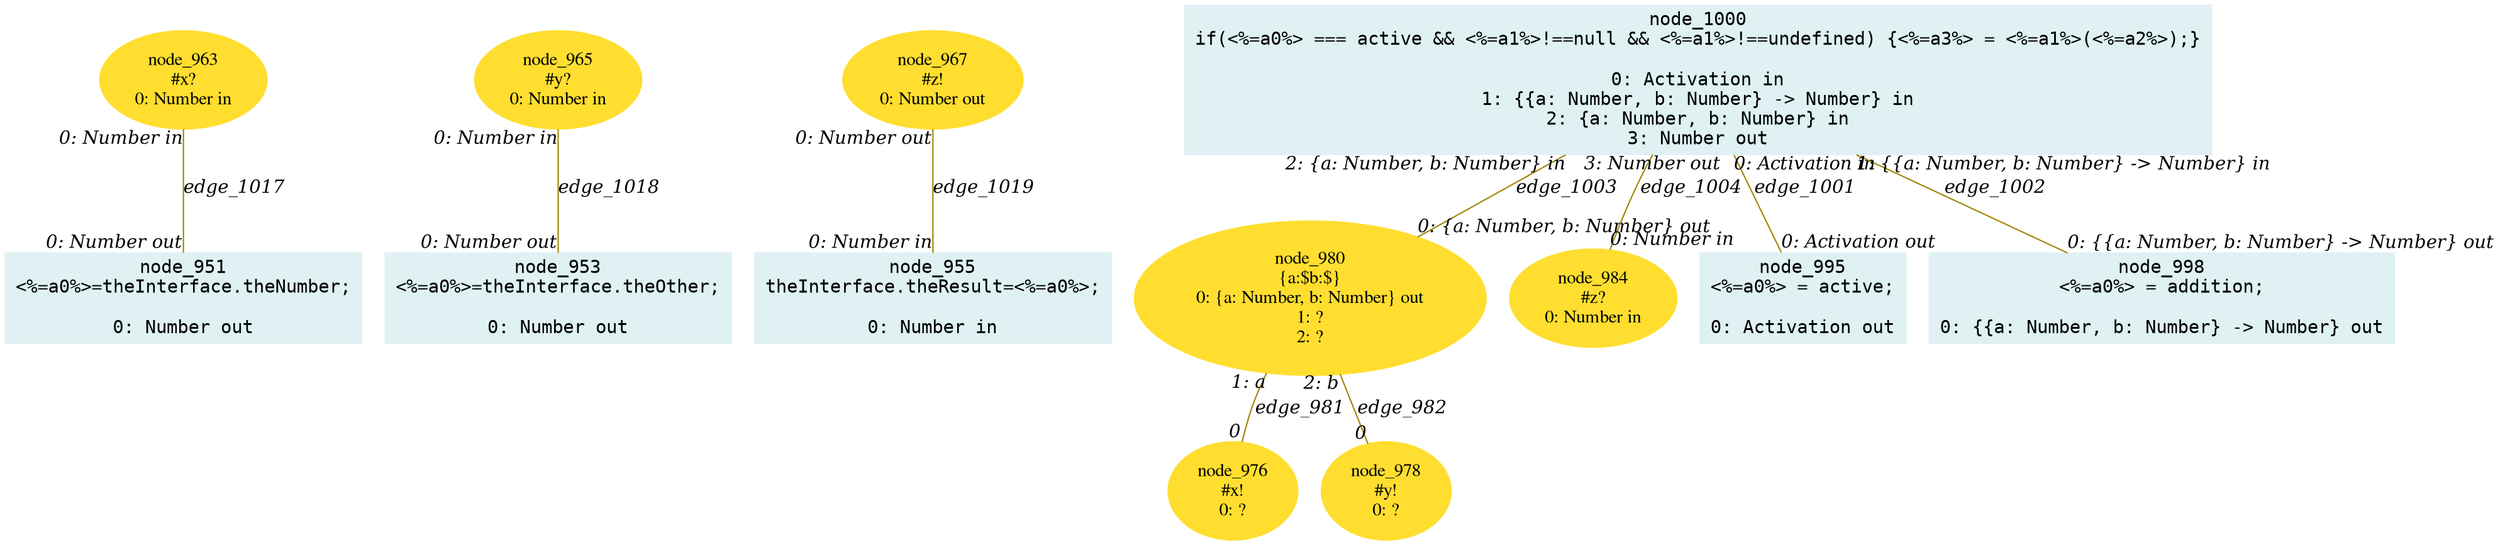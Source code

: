 digraph g{node_951 [shape="box", style="filled", color="#dff1f2", fontname="Courier", label="node_951
<%=a0%>=theInterface.theNumber;

0: Number out" ]
node_953 [shape="box", style="filled", color="#dff1f2", fontname="Courier", label="node_953
<%=a0%>=theInterface.theOther;

0: Number out" ]
node_955 [shape="box", style="filled", color="#dff1f2", fontname="Courier", label="node_955
theInterface.theResult=<%=a0%>;

0: Number in" ]
node_963 [shape="ellipse", style="filled", color="#ffde2f", fontname="Times", label="node_963
#x?
0: Number in" ]
node_965 [shape="ellipse", style="filled", color="#ffde2f", fontname="Times", label="node_965
#y?
0: Number in" ]
node_967 [shape="ellipse", style="filled", color="#ffde2f", fontname="Times", label="node_967
#z!
0: Number out" ]
node_976 [shape="ellipse", style="filled", color="#ffde2f", fontname="Times", label="node_976
#x!
0: ?" ]
node_978 [shape="ellipse", style="filled", color="#ffde2f", fontname="Times", label="node_978
#y!
0: ?" ]
node_980 [shape="ellipse", style="filled", color="#ffde2f", fontname="Times", label="node_980
{a:$b:$}
0: {a: Number, b: Number} out
1: ?
2: ?" ]
node_984 [shape="ellipse", style="filled", color="#ffde2f", fontname="Times", label="node_984
#z?
0: Number in" ]
node_995 [shape="box", style="filled", color="#dff1f2", fontname="Courier", label="node_995
<%=a0%> = active;

0: Activation out" ]
node_998 [shape="box", style="filled", color="#dff1f2", fontname="Courier", label="node_998
<%=a0%> = addition;

0: {{a: Number, b: Number} -> Number} out" ]
node_1000 [shape="box", style="filled", color="#dff1f2", fontname="Courier", label="node_1000
if(<%=a0%> === active && <%=a1%>!==null && <%=a1%>!==undefined) {<%=a3%> = <%=a1%>(<%=a2%>);}

0: Activation in
1: {{a: Number, b: Number} -> Number} in
2: {a: Number, b: Number} in
3: Number out" ]
node_980 -> node_976 [dir=none, arrowHead=none, fontname="Times-Italic", arrowsize=1, color="#9d8400", label="edge_981",  headlabel="0", taillabel="1: a" ]
node_980 -> node_978 [dir=none, arrowHead=none, fontname="Times-Italic", arrowsize=1, color="#9d8400", label="edge_982",  headlabel="0", taillabel="2: b" ]
node_1000 -> node_995 [dir=none, arrowHead=none, fontname="Times-Italic", arrowsize=1, color="#9d8400", label="edge_1001",  headlabel="0: Activation out", taillabel="0: Activation in" ]
node_1000 -> node_998 [dir=none, arrowHead=none, fontname="Times-Italic", arrowsize=1, color="#9d8400", label="edge_1002",  headlabel="0: {{a: Number, b: Number} -> Number} out", taillabel="1: {{a: Number, b: Number} -> Number} in" ]
node_1000 -> node_980 [dir=none, arrowHead=none, fontname="Times-Italic", arrowsize=1, color="#9d8400", label="edge_1003",  headlabel="0: {a: Number, b: Number} out", taillabel="2: {a: Number, b: Number} in" ]
node_1000 -> node_984 [dir=none, arrowHead=none, fontname="Times-Italic", arrowsize=1, color="#9d8400", label="edge_1004",  headlabel="0: Number in", taillabel="3: Number out" ]
node_963 -> node_951 [dir=none, arrowHead=none, fontname="Times-Italic", arrowsize=1, color="#9d8400", label="edge_1017",  headlabel="0: Number out", taillabel="0: Number in" ]
node_965 -> node_953 [dir=none, arrowHead=none, fontname="Times-Italic", arrowsize=1, color="#9d8400", label="edge_1018",  headlabel="0: Number out", taillabel="0: Number in" ]
node_967 -> node_955 [dir=none, arrowHead=none, fontname="Times-Italic", arrowsize=1, color="#9d8400", label="edge_1019",  headlabel="0: Number in", taillabel="0: Number out" ]
}